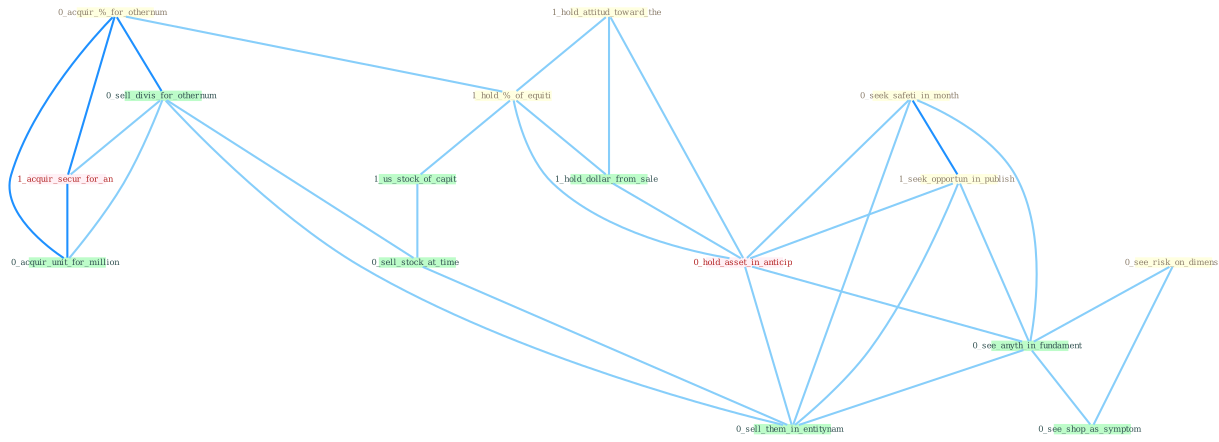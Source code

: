 Graph G{ 
    node
    [shape=polygon,style=filled,width=.5,height=.06,color="#BDFCC9",fixedsize=true,fontsize=4,
    fontcolor="#2f4f4f"];
    {node
    [color="#ffffe0", fontcolor="#8b7d6b"] "0_acquir_%_for_othernum " "1_hold_attitud_toward_the " "0_seek_safeti_in_month " "1_hold_%_of_equiti " "1_seek_opportun_in_publish " "0_see_risk_on_dimens "}
{node [color="#fff0f5", fontcolor="#b22222"] "1_acquir_secur_for_an " "0_hold_asset_in_anticip "}
edge [color="#B0E2FF"];

	"0_acquir_%_for_othernum " -- "1_hold_%_of_equiti " [w="1", color="#87cefa" ];
	"0_acquir_%_for_othernum " -- "0_sell_divis_for_othernum " [w="2", color="#1e90ff" , len=0.8];
	"0_acquir_%_for_othernum " -- "1_acquir_secur_for_an " [w="2", color="#1e90ff" , len=0.8];
	"0_acquir_%_for_othernum " -- "0_acquir_unit_for_million " [w="2", color="#1e90ff" , len=0.8];
	"1_hold_attitud_toward_the " -- "1_hold_%_of_equiti " [w="1", color="#87cefa" ];
	"1_hold_attitud_toward_the " -- "1_hold_dollar_from_sale " [w="1", color="#87cefa" ];
	"1_hold_attitud_toward_the " -- "0_hold_asset_in_anticip " [w="1", color="#87cefa" ];
	"0_seek_safeti_in_month " -- "1_seek_opportun_in_publish " [w="2", color="#1e90ff" , len=0.8];
	"0_seek_safeti_in_month " -- "0_hold_asset_in_anticip " [w="1", color="#87cefa" ];
	"0_seek_safeti_in_month " -- "0_see_anyth_in_fundament " [w="1", color="#87cefa" ];
	"0_seek_safeti_in_month " -- "0_sell_them_in_entitynam " [w="1", color="#87cefa" ];
	"1_hold_%_of_equiti " -- "1_us_stock_of_capit " [w="1", color="#87cefa" ];
	"1_hold_%_of_equiti " -- "1_hold_dollar_from_sale " [w="1", color="#87cefa" ];
	"1_hold_%_of_equiti " -- "0_hold_asset_in_anticip " [w="1", color="#87cefa" ];
	"1_seek_opportun_in_publish " -- "0_hold_asset_in_anticip " [w="1", color="#87cefa" ];
	"1_seek_opportun_in_publish " -- "0_see_anyth_in_fundament " [w="1", color="#87cefa" ];
	"1_seek_opportun_in_publish " -- "0_sell_them_in_entitynam " [w="1", color="#87cefa" ];
	"0_see_risk_on_dimens " -- "0_see_anyth_in_fundament " [w="1", color="#87cefa" ];
	"0_see_risk_on_dimens " -- "0_see_shop_as_symptom " [w="1", color="#87cefa" ];
	"0_sell_divis_for_othernum " -- "1_acquir_secur_for_an " [w="1", color="#87cefa" ];
	"0_sell_divis_for_othernum " -- "0_sell_stock_at_time " [w="1", color="#87cefa" ];
	"0_sell_divis_for_othernum " -- "0_acquir_unit_for_million " [w="1", color="#87cefa" ];
	"0_sell_divis_for_othernum " -- "0_sell_them_in_entitynam " [w="1", color="#87cefa" ];
	"1_acquir_secur_for_an " -- "0_acquir_unit_for_million " [w="2", color="#1e90ff" , len=0.8];
	"1_us_stock_of_capit " -- "0_sell_stock_at_time " [w="1", color="#87cefa" ];
	"1_hold_dollar_from_sale " -- "0_hold_asset_in_anticip " [w="1", color="#87cefa" ];
	"0_hold_asset_in_anticip " -- "0_see_anyth_in_fundament " [w="1", color="#87cefa" ];
	"0_hold_asset_in_anticip " -- "0_sell_them_in_entitynam " [w="1", color="#87cefa" ];
	"0_sell_stock_at_time " -- "0_sell_them_in_entitynam " [w="1", color="#87cefa" ];
	"0_see_anyth_in_fundament " -- "0_see_shop_as_symptom " [w="1", color="#87cefa" ];
	"0_see_anyth_in_fundament " -- "0_sell_them_in_entitynam " [w="1", color="#87cefa" ];
}